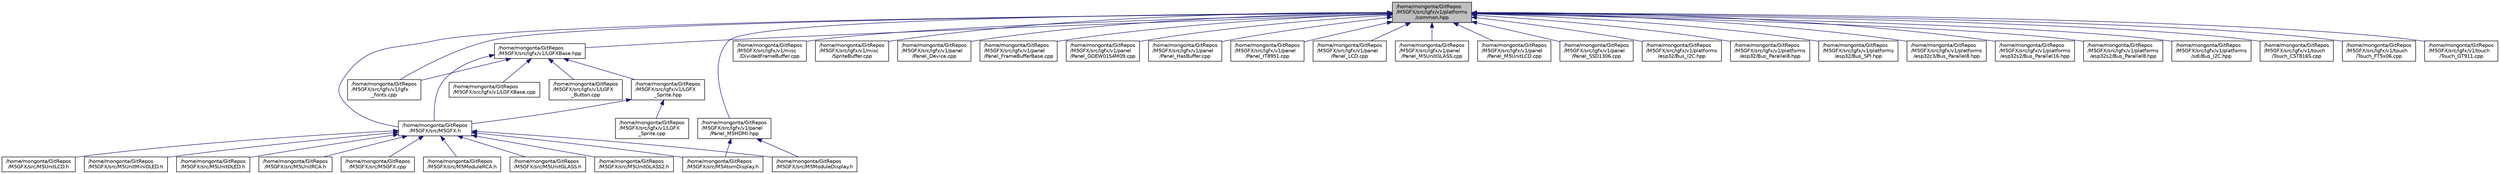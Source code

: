 digraph "/home/mongonta/GitRepos/M5GFX/src/lgfx/v1/platforms/common.hpp"
{
 // LATEX_PDF_SIZE
  edge [fontname="Helvetica",fontsize="10",labelfontname="Helvetica",labelfontsize="10"];
  node [fontname="Helvetica",fontsize="10",shape=record];
  Node1 [label="/home/mongonta/GitRepos\l/M5GFX/src/lgfx/v1/platforms\l/common.hpp",height=0.2,width=0.4,color="black", fillcolor="grey75", style="filled", fontcolor="black",tooltip=" "];
  Node1 -> Node2 [dir="back",color="midnightblue",fontsize="10",style="solid",fontname="Helvetica"];
  Node2 [label="/home/mongonta/GitRepos\l/M5GFX/src/lgfx/v1/LGFXBase.hpp",height=0.2,width=0.4,color="black", fillcolor="white", style="filled",URL="$LGFXBase_8hpp.html",tooltip=" "];
  Node2 -> Node3 [dir="back",color="midnightblue",fontsize="10",style="solid",fontname="Helvetica"];
  Node3 [label="/home/mongonta/GitRepos\l/M5GFX/src/lgfx/v1/LGFX\l_Button.cpp",height=0.2,width=0.4,color="black", fillcolor="white", style="filled",URL="$LGFX__Button_8cpp.html",tooltip=" "];
  Node2 -> Node4 [dir="back",color="midnightblue",fontsize="10",style="solid",fontname="Helvetica"];
  Node4 [label="/home/mongonta/GitRepos\l/M5GFX/src/lgfx/v1/lgfx\l_fonts.cpp",height=0.2,width=0.4,color="black", fillcolor="white", style="filled",URL="$lgfx__fonts_8cpp.html",tooltip=" "];
  Node2 -> Node5 [dir="back",color="midnightblue",fontsize="10",style="solid",fontname="Helvetica"];
  Node5 [label="/home/mongonta/GitRepos\l/M5GFX/src/lgfx/v1/LGFX\l_Sprite.hpp",height=0.2,width=0.4,color="black", fillcolor="white", style="filled",URL="$LGFX__Sprite_8hpp.html",tooltip=" "];
  Node5 -> Node6 [dir="back",color="midnightblue",fontsize="10",style="solid",fontname="Helvetica"];
  Node6 [label="/home/mongonta/GitRepos\l/M5GFX/src/lgfx/v1/LGFX\l_Sprite.cpp",height=0.2,width=0.4,color="black", fillcolor="white", style="filled",URL="$LGFX__Sprite_8cpp.html",tooltip=" "];
  Node5 -> Node7 [dir="back",color="midnightblue",fontsize="10",style="solid",fontname="Helvetica"];
  Node7 [label="/home/mongonta/GitRepos\l/M5GFX/src/M5GFX.h",height=0.2,width=0.4,color="black", fillcolor="white", style="filled",URL="$M5GFX_8h.html",tooltip=" "];
  Node7 -> Node8 [dir="back",color="midnightblue",fontsize="10",style="solid",fontname="Helvetica"];
  Node8 [label="/home/mongonta/GitRepos\l/M5GFX/src/M5AtomDisplay.h",height=0.2,width=0.4,color="black", fillcolor="white", style="filled",URL="$M5AtomDisplay_8h.html",tooltip=" "];
  Node7 -> Node9 [dir="back",color="midnightblue",fontsize="10",style="solid",fontname="Helvetica"];
  Node9 [label="/home/mongonta/GitRepos\l/M5GFX/src/M5GFX.cpp",height=0.2,width=0.4,color="black", fillcolor="white", style="filled",URL="$M5GFX_8cpp.html",tooltip=" "];
  Node7 -> Node10 [dir="back",color="midnightblue",fontsize="10",style="solid",fontname="Helvetica"];
  Node10 [label="/home/mongonta/GitRepos\l/M5GFX/src/M5ModuleDisplay.h",height=0.2,width=0.4,color="black", fillcolor="white", style="filled",URL="$M5ModuleDisplay_8h.html",tooltip=" "];
  Node7 -> Node11 [dir="back",color="midnightblue",fontsize="10",style="solid",fontname="Helvetica"];
  Node11 [label="/home/mongonta/GitRepos\l/M5GFX/src/M5ModuleRCA.h",height=0.2,width=0.4,color="black", fillcolor="white", style="filled",URL="$M5ModuleRCA_8h.html",tooltip=" "];
  Node7 -> Node12 [dir="back",color="midnightblue",fontsize="10",style="solid",fontname="Helvetica"];
  Node12 [label="/home/mongonta/GitRepos\l/M5GFX/src/M5UnitGLASS.h",height=0.2,width=0.4,color="black", fillcolor="white", style="filled",URL="$M5UnitGLASS_8h.html",tooltip=" "];
  Node7 -> Node13 [dir="back",color="midnightblue",fontsize="10",style="solid",fontname="Helvetica"];
  Node13 [label="/home/mongonta/GitRepos\l/M5GFX/src/M5UnitGLASS2.h",height=0.2,width=0.4,color="black", fillcolor="white", style="filled",URL="$M5UnitGLASS2_8h.html",tooltip=" "];
  Node7 -> Node14 [dir="back",color="midnightblue",fontsize="10",style="solid",fontname="Helvetica"];
  Node14 [label="/home/mongonta/GitRepos\l/M5GFX/src/M5UnitLCD.h",height=0.2,width=0.4,color="black", fillcolor="white", style="filled",URL="$M5UnitLCD_8h.html",tooltip=" "];
  Node7 -> Node15 [dir="back",color="midnightblue",fontsize="10",style="solid",fontname="Helvetica"];
  Node15 [label="/home/mongonta/GitRepos\l/M5GFX/src/M5UnitMiniOLED.h",height=0.2,width=0.4,color="black", fillcolor="white", style="filled",URL="$M5UnitMiniOLED_8h.html",tooltip=" "];
  Node7 -> Node16 [dir="back",color="midnightblue",fontsize="10",style="solid",fontname="Helvetica"];
  Node16 [label="/home/mongonta/GitRepos\l/M5GFX/src/M5UnitOLED.h",height=0.2,width=0.4,color="black", fillcolor="white", style="filled",URL="$M5UnitOLED_8h.html",tooltip=" "];
  Node7 -> Node17 [dir="back",color="midnightblue",fontsize="10",style="solid",fontname="Helvetica"];
  Node17 [label="/home/mongonta/GitRepos\l/M5GFX/src/M5UnitRCA.h",height=0.2,width=0.4,color="black", fillcolor="white", style="filled",URL="$M5UnitRCA_8h.html",tooltip=" "];
  Node2 -> Node18 [dir="back",color="midnightblue",fontsize="10",style="solid",fontname="Helvetica"];
  Node18 [label="/home/mongonta/GitRepos\l/M5GFX/src/lgfx/v1/LGFXBase.cpp",height=0.2,width=0.4,color="black", fillcolor="white", style="filled",URL="$LGFXBase_8cpp.html",tooltip=" "];
  Node2 -> Node7 [dir="back",color="midnightblue",fontsize="10",style="solid",fontname="Helvetica"];
  Node1 -> Node4 [dir="back",color="midnightblue",fontsize="10",style="solid",fontname="Helvetica"];
  Node1 -> Node19 [dir="back",color="midnightblue",fontsize="10",style="solid",fontname="Helvetica"];
  Node19 [label="/home/mongonta/GitRepos\l/M5GFX/src/lgfx/v1/misc\l/DividedFrameBuffer.cpp",height=0.2,width=0.4,color="black", fillcolor="white", style="filled",URL="$DividedFrameBuffer_8cpp.html",tooltip=" "];
  Node1 -> Node20 [dir="back",color="midnightblue",fontsize="10",style="solid",fontname="Helvetica"];
  Node20 [label="/home/mongonta/GitRepos\l/M5GFX/src/lgfx/v1/misc\l/SpriteBuffer.cpp",height=0.2,width=0.4,color="black", fillcolor="white", style="filled",URL="$SpriteBuffer_8cpp.html",tooltip=" "];
  Node1 -> Node21 [dir="back",color="midnightblue",fontsize="10",style="solid",fontname="Helvetica"];
  Node21 [label="/home/mongonta/GitRepos\l/M5GFX/src/lgfx/v1/panel\l/Panel_Device.cpp",height=0.2,width=0.4,color="black", fillcolor="white", style="filled",URL="$Panel__Device_8cpp.html",tooltip=" "];
  Node1 -> Node22 [dir="back",color="midnightblue",fontsize="10",style="solid",fontname="Helvetica"];
  Node22 [label="/home/mongonta/GitRepos\l/M5GFX/src/lgfx/v1/panel\l/Panel_FrameBufferBase.cpp",height=0.2,width=0.4,color="black", fillcolor="white", style="filled",URL="$Panel__FrameBufferBase_8cpp.html",tooltip=" "];
  Node1 -> Node23 [dir="back",color="midnightblue",fontsize="10",style="solid",fontname="Helvetica"];
  Node23 [label="/home/mongonta/GitRepos\l/M5GFX/src/lgfx/v1/panel\l/Panel_GDEW0154M09.cpp",height=0.2,width=0.4,color="black", fillcolor="white", style="filled",URL="$Panel__GDEW0154M09_8cpp.html",tooltip=" "];
  Node1 -> Node24 [dir="back",color="midnightblue",fontsize="10",style="solid",fontname="Helvetica"];
  Node24 [label="/home/mongonta/GitRepos\l/M5GFX/src/lgfx/v1/panel\l/Panel_HasBuffer.cpp",height=0.2,width=0.4,color="black", fillcolor="white", style="filled",URL="$Panel__HasBuffer_8cpp.html",tooltip=" "];
  Node1 -> Node25 [dir="back",color="midnightblue",fontsize="10",style="solid",fontname="Helvetica"];
  Node25 [label="/home/mongonta/GitRepos\l/M5GFX/src/lgfx/v1/panel\l/Panel_IT8951.cpp",height=0.2,width=0.4,color="black", fillcolor="white", style="filled",URL="$Panel__IT8951_8cpp.html",tooltip=" "];
  Node1 -> Node26 [dir="back",color="midnightblue",fontsize="10",style="solid",fontname="Helvetica"];
  Node26 [label="/home/mongonta/GitRepos\l/M5GFX/src/lgfx/v1/panel\l/Panel_LCD.cpp",height=0.2,width=0.4,color="black", fillcolor="white", style="filled",URL="$Panel__LCD_8cpp.html",tooltip=" "];
  Node1 -> Node27 [dir="back",color="midnightblue",fontsize="10",style="solid",fontname="Helvetica"];
  Node27 [label="/home/mongonta/GitRepos\l/M5GFX/src/lgfx/v1/panel\l/Panel_M5HDMI.hpp",height=0.2,width=0.4,color="black", fillcolor="white", style="filled",URL="$Panel__M5HDMI_8hpp.html",tooltip=" "];
  Node27 -> Node8 [dir="back",color="midnightblue",fontsize="10",style="solid",fontname="Helvetica"];
  Node27 -> Node10 [dir="back",color="midnightblue",fontsize="10",style="solid",fontname="Helvetica"];
  Node1 -> Node28 [dir="back",color="midnightblue",fontsize="10",style="solid",fontname="Helvetica"];
  Node28 [label="/home/mongonta/GitRepos\l/M5GFX/src/lgfx/v1/panel\l/Panel_M5UnitGLASS.cpp",height=0.2,width=0.4,color="black", fillcolor="white", style="filled",URL="$Panel__M5UnitGLASS_8cpp.html",tooltip=" "];
  Node1 -> Node29 [dir="back",color="midnightblue",fontsize="10",style="solid",fontname="Helvetica"];
  Node29 [label="/home/mongonta/GitRepos\l/M5GFX/src/lgfx/v1/panel\l/Panel_M5UnitLCD.cpp",height=0.2,width=0.4,color="black", fillcolor="white", style="filled",URL="$Panel__M5UnitLCD_8cpp.html",tooltip=" "];
  Node1 -> Node30 [dir="back",color="midnightblue",fontsize="10",style="solid",fontname="Helvetica"];
  Node30 [label="/home/mongonta/GitRepos\l/M5GFX/src/lgfx/v1/panel\l/Panel_SSD1306.cpp",height=0.2,width=0.4,color="black", fillcolor="white", style="filled",URL="$Panel__SSD1306_8cpp.html",tooltip=" "];
  Node1 -> Node31 [dir="back",color="midnightblue",fontsize="10",style="solid",fontname="Helvetica"];
  Node31 [label="/home/mongonta/GitRepos\l/M5GFX/src/lgfx/v1/platforms\l/esp32/Bus_I2C.hpp",height=0.2,width=0.4,color="black", fillcolor="white", style="filled",URL="$esp32_2Bus__I2C_8hpp.html",tooltip=" "];
  Node1 -> Node32 [dir="back",color="midnightblue",fontsize="10",style="solid",fontname="Helvetica"];
  Node32 [label="/home/mongonta/GitRepos\l/M5GFX/src/lgfx/v1/platforms\l/esp32/Bus_Parallel8.hpp",height=0.2,width=0.4,color="black", fillcolor="white", style="filled",URL="$Bus__Parallel8_8hpp.html",tooltip=" "];
  Node1 -> Node33 [dir="back",color="midnightblue",fontsize="10",style="solid",fontname="Helvetica"];
  Node33 [label="/home/mongonta/GitRepos\l/M5GFX/src/lgfx/v1/platforms\l/esp32/Bus_SPI.hpp",height=0.2,width=0.4,color="black", fillcolor="white", style="filled",URL="$Bus__SPI_8hpp.html",tooltip=" "];
  Node1 -> Node34 [dir="back",color="midnightblue",fontsize="10",style="solid",fontname="Helvetica"];
  Node34 [label="/home/mongonta/GitRepos\l/M5GFX/src/lgfx/v1/platforms\l/esp32c3/Bus_Parallel8.hpp",height=0.2,width=0.4,color="black", fillcolor="white", style="filled",URL="$3_2Bus__Parallel8_8hpp.html",tooltip=" "];
  Node1 -> Node35 [dir="back",color="midnightblue",fontsize="10",style="solid",fontname="Helvetica"];
  Node35 [label="/home/mongonta/GitRepos\l/M5GFX/src/lgfx/v1/platforms\l/esp32s2/Bus_Parallel16.hpp",height=0.2,width=0.4,color="black", fillcolor="white", style="filled",URL="$esp32s2_2Bus__Parallel16_8hpp.html",tooltip=" "];
  Node1 -> Node36 [dir="back",color="midnightblue",fontsize="10",style="solid",fontname="Helvetica"];
  Node36 [label="/home/mongonta/GitRepos\l/M5GFX/src/lgfx/v1/platforms\l/esp32s2/Bus_Parallel8.hpp",height=0.2,width=0.4,color="black", fillcolor="white", style="filled",URL="$2_2Bus__Parallel8_8hpp.html",tooltip=" "];
  Node1 -> Node37 [dir="back",color="midnightblue",fontsize="10",style="solid",fontname="Helvetica"];
  Node37 [label="/home/mongonta/GitRepos\l/M5GFX/src/lgfx/v1/platforms\l/sdl/Bus_I2C.hpp",height=0.2,width=0.4,color="black", fillcolor="white", style="filled",URL="$sdl_2Bus__I2C_8hpp.html",tooltip=" "];
  Node1 -> Node38 [dir="back",color="midnightblue",fontsize="10",style="solid",fontname="Helvetica"];
  Node38 [label="/home/mongonta/GitRepos\l/M5GFX/src/lgfx/v1/touch\l/Touch_CST816S.cpp",height=0.2,width=0.4,color="black", fillcolor="white", style="filled",URL="$Touch__CST816S_8cpp.html",tooltip=" "];
  Node1 -> Node39 [dir="back",color="midnightblue",fontsize="10",style="solid",fontname="Helvetica"];
  Node39 [label="/home/mongonta/GitRepos\l/M5GFX/src/lgfx/v1/touch\l/Touch_FT5x06.cpp",height=0.2,width=0.4,color="black", fillcolor="white", style="filled",URL="$Touch__FT5x06_8cpp.html",tooltip=" "];
  Node1 -> Node40 [dir="back",color="midnightblue",fontsize="10",style="solid",fontname="Helvetica"];
  Node40 [label="/home/mongonta/GitRepos\l/M5GFX/src/lgfx/v1/touch\l/Touch_GT911.cpp",height=0.2,width=0.4,color="black", fillcolor="white", style="filled",URL="$Touch__GT911_8cpp.html",tooltip=" "];
  Node1 -> Node7 [dir="back",color="midnightblue",fontsize="10",style="solid",fontname="Helvetica"];
}

